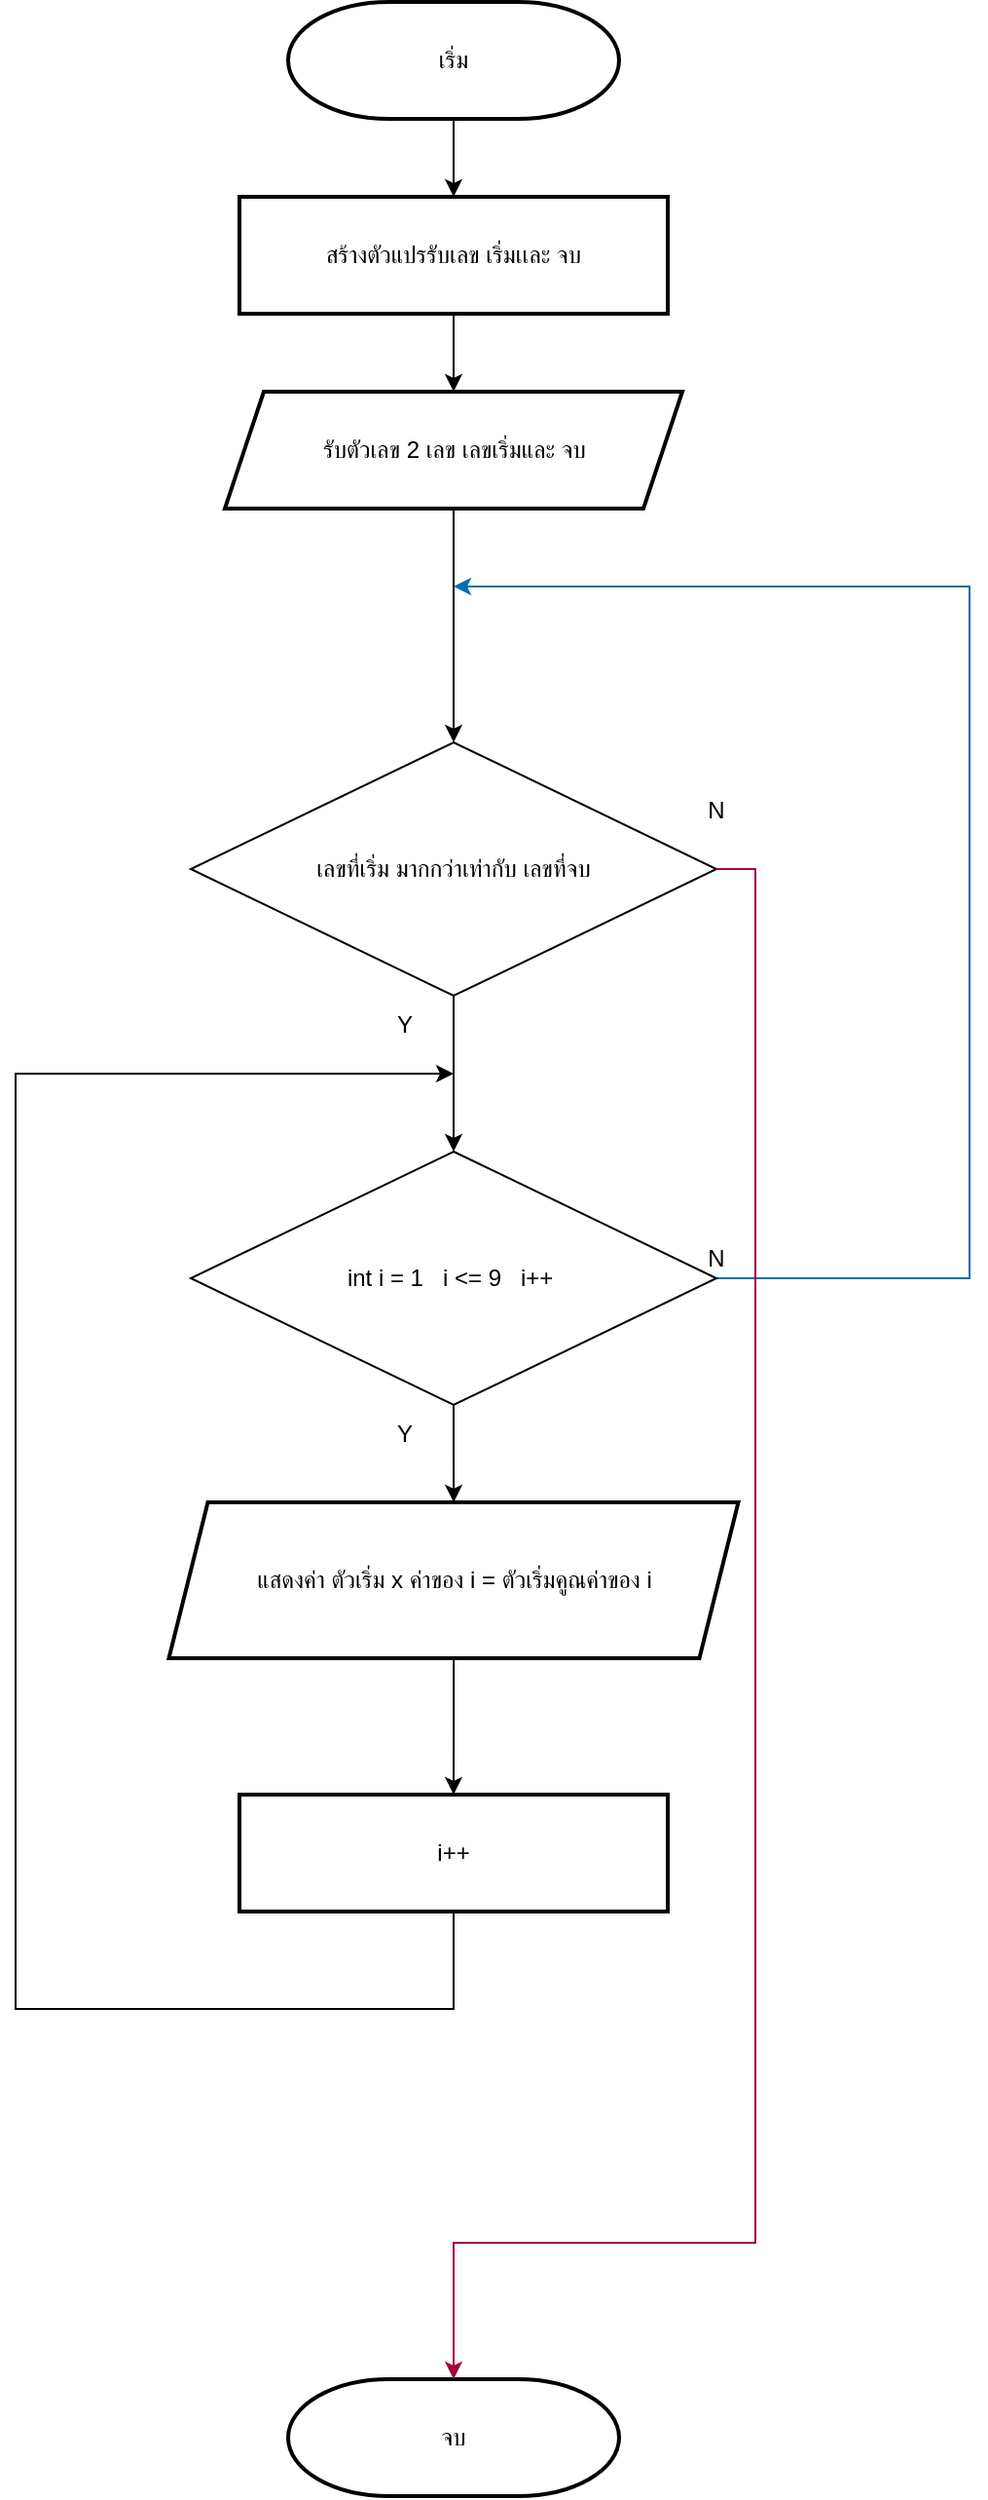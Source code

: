 <mxfile version="25.0.2">
  <diagram name="Page-1" id="ci5_c5wKDwlBsVARyeIV">
    <mxGraphModel dx="1430" dy="652" grid="1" gridSize="10" guides="1" tooltips="1" connect="1" arrows="1" fold="1" page="0" pageScale="1" pageWidth="827" pageHeight="1169" math="0" shadow="0">
      <root>
        <mxCell id="0" />
        <mxCell id="1" parent="0" />
        <mxCell id="d5fM05J3-zf_z08_0lNL-4" value="" style="edgeStyle=orthogonalEdgeStyle;rounded=0;orthogonalLoop=1;jettySize=auto;html=1;" edge="1" parent="1" source="d5fM05J3-zf_z08_0lNL-1" target="d5fM05J3-zf_z08_0lNL-3">
          <mxGeometry relative="1" as="geometry" />
        </mxCell>
        <mxCell id="d5fM05J3-zf_z08_0lNL-1" value="เริ่ม" style="strokeWidth=2;html=1;shape=mxgraph.flowchart.terminator;whiteSpace=wrap;" vertex="1" parent="1">
          <mxGeometry x="340" y="250" width="170" height="60" as="geometry" />
        </mxCell>
        <mxCell id="d5fM05J3-zf_z08_0lNL-6" value="" style="edgeStyle=orthogonalEdgeStyle;rounded=0;orthogonalLoop=1;jettySize=auto;html=1;" edge="1" parent="1" source="d5fM05J3-zf_z08_0lNL-3" target="d5fM05J3-zf_z08_0lNL-5">
          <mxGeometry relative="1" as="geometry" />
        </mxCell>
        <mxCell id="d5fM05J3-zf_z08_0lNL-3" value="สร้างตัวแปรรับเลข เริ่มเเละ จบ" style="whiteSpace=wrap;html=1;strokeWidth=2;" vertex="1" parent="1">
          <mxGeometry x="315" y="350" width="220" height="60" as="geometry" />
        </mxCell>
        <mxCell id="d5fM05J3-zf_z08_0lNL-8" value="" style="edgeStyle=orthogonalEdgeStyle;rounded=0;orthogonalLoop=1;jettySize=auto;html=1;" edge="1" parent="1" source="d5fM05J3-zf_z08_0lNL-5" target="d5fM05J3-zf_z08_0lNL-7">
          <mxGeometry relative="1" as="geometry" />
        </mxCell>
        <mxCell id="d5fM05J3-zf_z08_0lNL-5" value="&lt;div&gt;รับตัวเลข 2 เลข เลขเริ่มและ จบ&lt;/div&gt;" style="shape=parallelogram;perimeter=parallelogramPerimeter;whiteSpace=wrap;html=1;fixedSize=1;strokeWidth=2;" vertex="1" parent="1">
          <mxGeometry x="307.5" y="450" width="235" height="60" as="geometry" />
        </mxCell>
        <mxCell id="d5fM05J3-zf_z08_0lNL-10" value="" style="edgeStyle=orthogonalEdgeStyle;rounded=0;orthogonalLoop=1;jettySize=auto;html=1;" edge="1" parent="1" source="d5fM05J3-zf_z08_0lNL-7" target="d5fM05J3-zf_z08_0lNL-9">
          <mxGeometry relative="1" as="geometry" />
        </mxCell>
        <mxCell id="d5fM05J3-zf_z08_0lNL-7" value="เลขที่เริ่ม มากกว่าเท่ากับ เลขที่จบ" style="rhombus;whiteSpace=wrap;html=1;" vertex="1" parent="1">
          <mxGeometry x="290" y="630.0" width="270" height="130" as="geometry" />
        </mxCell>
        <mxCell id="d5fM05J3-zf_z08_0lNL-12" value="" style="edgeStyle=orthogonalEdgeStyle;rounded=0;orthogonalLoop=1;jettySize=auto;html=1;" edge="1" parent="1" source="d5fM05J3-zf_z08_0lNL-9" target="d5fM05J3-zf_z08_0lNL-11">
          <mxGeometry relative="1" as="geometry" />
        </mxCell>
        <mxCell id="d5fM05J3-zf_z08_0lNL-23" style="edgeStyle=orthogonalEdgeStyle;rounded=0;orthogonalLoop=1;jettySize=auto;html=1;exitX=1;exitY=0.5;exitDx=0;exitDy=0;fillColor=#1ba1e2;strokeColor=#006EAF;" edge="1" parent="1" source="d5fM05J3-zf_z08_0lNL-9">
          <mxGeometry relative="1" as="geometry">
            <mxPoint x="425" y="550" as="targetPoint" />
            <Array as="points">
              <mxPoint x="690" y="905" />
              <mxPoint x="690" y="550" />
            </Array>
          </mxGeometry>
        </mxCell>
        <mxCell id="d5fM05J3-zf_z08_0lNL-9" value="int i = 1&amp;nbsp; &amp;nbsp;i &amp;lt;= 9&amp;nbsp; &amp;nbsp;i++&amp;nbsp;" style="rhombus;whiteSpace=wrap;html=1;" vertex="1" parent="1">
          <mxGeometry x="290" y="840.0" width="270" height="130" as="geometry" />
        </mxCell>
        <mxCell id="d5fM05J3-zf_z08_0lNL-14" value="" style="edgeStyle=orthogonalEdgeStyle;rounded=0;orthogonalLoop=1;jettySize=auto;html=1;" edge="1" parent="1" source="d5fM05J3-zf_z08_0lNL-11" target="d5fM05J3-zf_z08_0lNL-13">
          <mxGeometry relative="1" as="geometry" />
        </mxCell>
        <mxCell id="d5fM05J3-zf_z08_0lNL-11" value="แสดงค่า ตัวเริ่ม x ค่าของ i = ตัวเริ่มคูณค่าของ i" style="shape=parallelogram;perimeter=parallelogramPerimeter;whiteSpace=wrap;html=1;fixedSize=1;strokeWidth=2;" vertex="1" parent="1">
          <mxGeometry x="278.75" y="1020" width="292.5" height="80" as="geometry" />
        </mxCell>
        <mxCell id="d5fM05J3-zf_z08_0lNL-15" style="edgeStyle=orthogonalEdgeStyle;rounded=0;orthogonalLoop=1;jettySize=auto;html=1;exitX=0.5;exitY=1;exitDx=0;exitDy=0;" edge="1" parent="1" source="d5fM05J3-zf_z08_0lNL-13">
          <mxGeometry relative="1" as="geometry">
            <mxPoint x="425" y="800" as="targetPoint" />
            <Array as="points">
              <mxPoint x="425" y="1280" />
              <mxPoint x="200" y="1280" />
              <mxPoint x="200" y="800" />
              <mxPoint x="425" y="800" />
            </Array>
          </mxGeometry>
        </mxCell>
        <mxCell id="d5fM05J3-zf_z08_0lNL-13" value="i++" style="whiteSpace=wrap;html=1;strokeWidth=2;" vertex="1" parent="1">
          <mxGeometry x="315" y="1170" width="220" height="60" as="geometry" />
        </mxCell>
        <mxCell id="d5fM05J3-zf_z08_0lNL-18" value="Y" style="text;html=1;align=center;verticalAlign=middle;whiteSpace=wrap;rounded=0;" vertex="1" parent="1">
          <mxGeometry x="370" y="760" width="60" height="30" as="geometry" />
        </mxCell>
        <mxCell id="d5fM05J3-zf_z08_0lNL-19" value="N" style="text;html=1;align=center;verticalAlign=middle;whiteSpace=wrap;rounded=0;" vertex="1" parent="1">
          <mxGeometry x="530" y="650" width="60" height="30" as="geometry" />
        </mxCell>
        <mxCell id="d5fM05J3-zf_z08_0lNL-21" value="จบ" style="strokeWidth=2;html=1;shape=mxgraph.flowchart.terminator;whiteSpace=wrap;" vertex="1" parent="1">
          <mxGeometry x="340" y="1470" width="170" height="60" as="geometry" />
        </mxCell>
        <mxCell id="d5fM05J3-zf_z08_0lNL-22" style="edgeStyle=orthogonalEdgeStyle;rounded=0;orthogonalLoop=1;jettySize=auto;html=1;entryX=0.5;entryY=0;entryDx=0;entryDy=0;entryPerimeter=0;exitX=1;exitY=0.5;exitDx=0;exitDy=0;fillColor=#d80073;strokeColor=#A50040;" edge="1" parent="1" source="d5fM05J3-zf_z08_0lNL-7" target="d5fM05J3-zf_z08_0lNL-21">
          <mxGeometry relative="1" as="geometry">
            <Array as="points">
              <mxPoint x="580" y="695" />
              <mxPoint x="580" y="1400" />
            </Array>
          </mxGeometry>
        </mxCell>
        <mxCell id="d5fM05J3-zf_z08_0lNL-24" value="Y" style="text;html=1;align=center;verticalAlign=middle;whiteSpace=wrap;rounded=0;" vertex="1" parent="1">
          <mxGeometry x="370" y="970" width="60" height="30" as="geometry" />
        </mxCell>
        <mxCell id="d5fM05J3-zf_z08_0lNL-25" value="N" style="text;html=1;align=center;verticalAlign=middle;whiteSpace=wrap;rounded=0;" vertex="1" parent="1">
          <mxGeometry x="530" y="880" width="60" height="30" as="geometry" />
        </mxCell>
      </root>
    </mxGraphModel>
  </diagram>
</mxfile>
